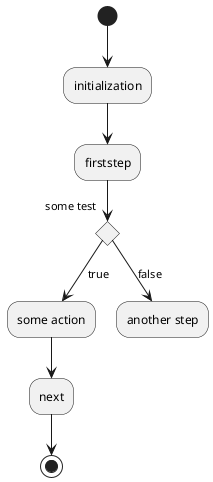 @startuml

(*) --> "initialization" 
--> "firststep"
if "some test" then 
--> [true] "some action" 
--> "next" 
--> (*)
else 
--> [false] "another step"

endif
@enduml